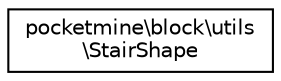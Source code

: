 digraph "Graphical Class Hierarchy"
{
 // INTERACTIVE_SVG=YES
 // LATEX_PDF_SIZE
  edge [fontname="Helvetica",fontsize="10",labelfontname="Helvetica",labelfontsize="10"];
  node [fontname="Helvetica",fontsize="10",shape=record];
  rankdir="LR";
  Node0 [label="pocketmine\\block\\utils\l\\StairShape",height=0.2,width=0.4,color="black", fillcolor="white", style="filled",URL="$df/d5a/classpocketmine_1_1block_1_1utils_1_1_stair_shape.html",tooltip=" "];
}
